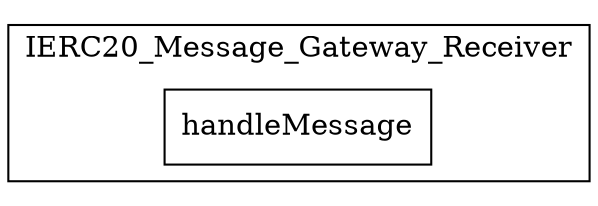 strict digraph {
rankdir="LR"
node [shape=box]
subgraph cluster_17_IERC20_Message_Gateway_Receiver {
label = "IERC20_Message_Gateway_Receiver"
"17_handleMessage" [label="handleMessage"]
}subgraph cluster_solidity {
label = "[Solidity]"
}
}